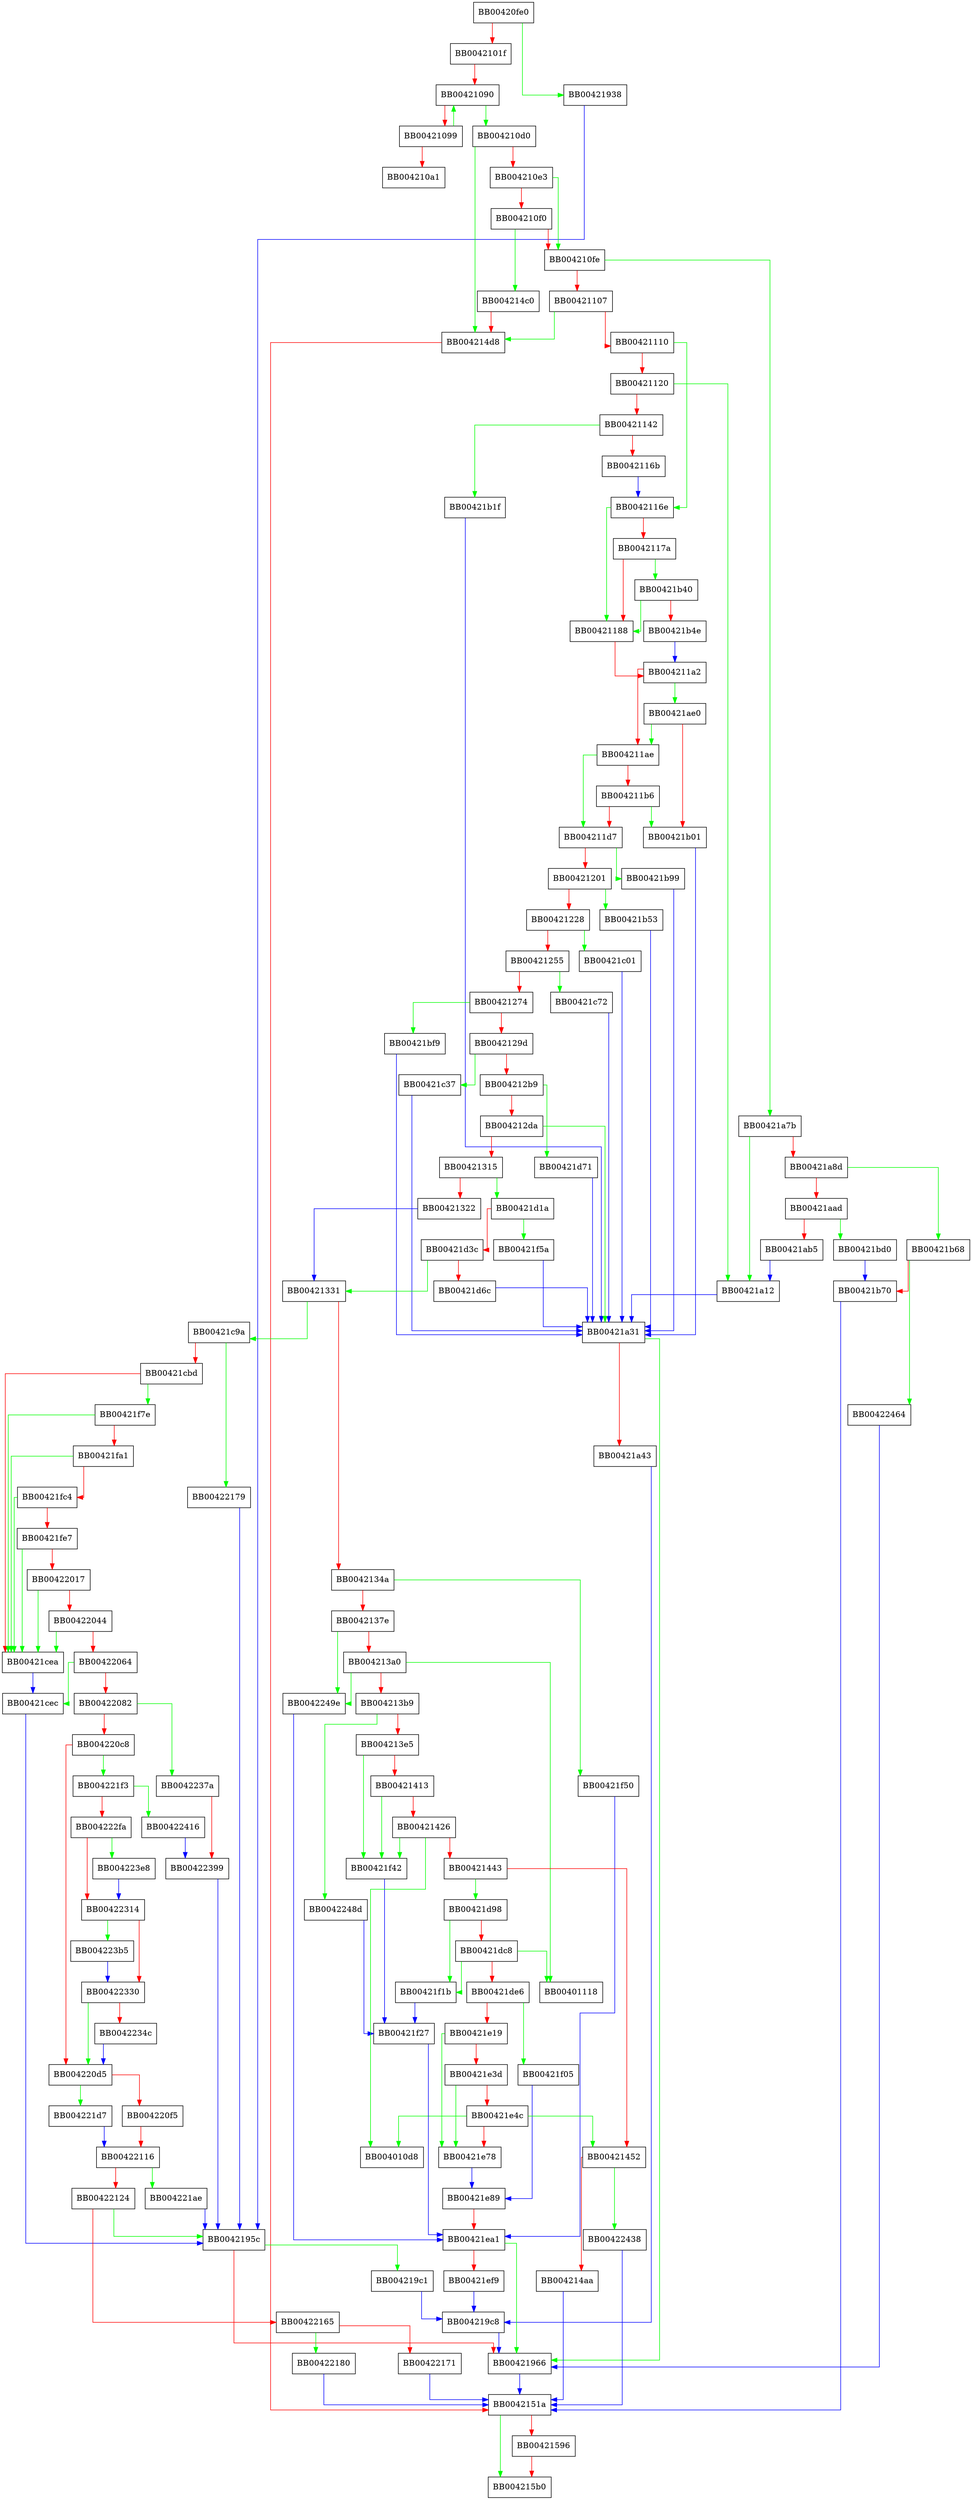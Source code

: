 digraph fipsinstall_main {
  node [shape="box"];
  graph [splines=ortho];
  BB00420fe0 -> BB00421938 [color="green"];
  BB00420fe0 -> BB0042101f [color="red"];
  BB0042101f -> BB00421090 [color="red"];
  BB00421090 -> BB004210d0 [color="green"];
  BB00421090 -> BB00421099 [color="red"];
  BB00421099 -> BB00421090 [color="green"];
  BB00421099 -> BB004210a1 [color="red"];
  BB004210d0 -> BB004214d8 [color="green"];
  BB004210d0 -> BB004210e3 [color="red"];
  BB004210e3 -> BB004210fe [color="green"];
  BB004210e3 -> BB004210f0 [color="red"];
  BB004210f0 -> BB004214c0 [color="green"];
  BB004210f0 -> BB004210fe [color="red"];
  BB004210fe -> BB00421a7b [color="green"];
  BB004210fe -> BB00421107 [color="red"];
  BB00421107 -> BB004214d8 [color="green"];
  BB00421107 -> BB00421110 [color="red"];
  BB00421110 -> BB0042116e [color="green"];
  BB00421110 -> BB00421120 [color="red"];
  BB00421120 -> BB00421a12 [color="green"];
  BB00421120 -> BB00421142 [color="red"];
  BB00421142 -> BB00421b1f [color="green"];
  BB00421142 -> BB0042116b [color="red"];
  BB0042116b -> BB0042116e [color="blue"];
  BB0042116e -> BB00421188 [color="green"];
  BB0042116e -> BB0042117a [color="red"];
  BB0042117a -> BB00421b40 [color="green"];
  BB0042117a -> BB00421188 [color="red"];
  BB00421188 -> BB004211a2 [color="red"];
  BB004211a2 -> BB00421ae0 [color="green"];
  BB004211a2 -> BB004211ae [color="red"];
  BB004211ae -> BB004211d7 [color="green"];
  BB004211ae -> BB004211b6 [color="red"];
  BB004211b6 -> BB00421b01 [color="green"];
  BB004211b6 -> BB004211d7 [color="red"];
  BB004211d7 -> BB00421b99 [color="green"];
  BB004211d7 -> BB00421201 [color="red"];
  BB00421201 -> BB00421b53 [color="green"];
  BB00421201 -> BB00421228 [color="red"];
  BB00421228 -> BB00421c01 [color="green"];
  BB00421228 -> BB00421255 [color="red"];
  BB00421255 -> BB00421c72 [color="green"];
  BB00421255 -> BB00421274 [color="red"];
  BB00421274 -> BB00421bf9 [color="green"];
  BB00421274 -> BB0042129d [color="red"];
  BB0042129d -> BB00421c37 [color="green"];
  BB0042129d -> BB004212b9 [color="red"];
  BB004212b9 -> BB00421d71 [color="green"];
  BB004212b9 -> BB004212da [color="red"];
  BB004212da -> BB00421a31 [color="green"];
  BB004212da -> BB00421315 [color="red"];
  BB00421315 -> BB00421d1a [color="green"];
  BB00421315 -> BB00421322 [color="red"];
  BB00421322 -> BB00421331 [color="blue"];
  BB00421331 -> BB00421c9a [color="green"];
  BB00421331 -> BB0042134a [color="red"];
  BB0042134a -> BB00421f50 [color="green"];
  BB0042134a -> BB0042137e [color="red"];
  BB0042137e -> BB0042249e [color="green"];
  BB0042137e -> BB004213a0 [color="red"];
  BB004213a0 -> BB00401118 [color="green"];
  BB004213a0 -> BB0042249e [color="green"];
  BB004213a0 -> BB004213b9 [color="red"];
  BB004213b9 -> BB0042248d [color="green"];
  BB004213b9 -> BB004213e5 [color="red"];
  BB004213e5 -> BB00421f42 [color="green"];
  BB004213e5 -> BB00421413 [color="red"];
  BB00421413 -> BB00421f42 [color="green"];
  BB00421413 -> BB00421426 [color="red"];
  BB00421426 -> BB004010d8 [color="green"];
  BB00421426 -> BB00421f42 [color="green"];
  BB00421426 -> BB00421443 [color="red"];
  BB00421443 -> BB00421d98 [color="green"];
  BB00421443 -> BB00421452 [color="red"];
  BB00421452 -> BB00422438 [color="green"];
  BB00421452 -> BB004214aa [color="red"];
  BB004214aa -> BB0042151a [color="blue"];
  BB004214c0 -> BB004214d8 [color="red"];
  BB004214d8 -> BB0042151a [color="red"];
  BB0042151a -> BB004215b0 [color="green"];
  BB0042151a -> BB00421596 [color="red"];
  BB00421596 -> BB004215b0 [color="red"];
  BB00421938 -> BB0042195c [color="blue"];
  BB0042195c -> BB004219c1 [color="green"];
  BB0042195c -> BB00421966 [color="red"];
  BB00421966 -> BB0042151a [color="blue"];
  BB004219c1 -> BB004219c8 [color="blue"];
  BB004219c8 -> BB00421966 [color="blue"];
  BB00421a12 -> BB00421a31 [color="blue"];
  BB00421a31 -> BB00421966 [color="green"];
  BB00421a31 -> BB00421a43 [color="red"];
  BB00421a43 -> BB004219c8 [color="blue"];
  BB00421a7b -> BB00421a12 [color="green"];
  BB00421a7b -> BB00421a8d [color="red"];
  BB00421a8d -> BB00421b68 [color="green"];
  BB00421a8d -> BB00421aad [color="red"];
  BB00421aad -> BB00421bd0 [color="green"];
  BB00421aad -> BB00421ab5 [color="red"];
  BB00421ab5 -> BB00421a12 [color="blue"];
  BB00421ae0 -> BB004211ae [color="green"];
  BB00421ae0 -> BB00421b01 [color="red"];
  BB00421b01 -> BB00421a31 [color="blue"];
  BB00421b1f -> BB00421a31 [color="blue"];
  BB00421b40 -> BB00421188 [color="green"];
  BB00421b40 -> BB00421b4e [color="red"];
  BB00421b4e -> BB004211a2 [color="blue"];
  BB00421b53 -> BB00421a31 [color="blue"];
  BB00421b68 -> BB00422464 [color="green"];
  BB00421b68 -> BB00421b70 [color="red"];
  BB00421b70 -> BB0042151a [color="blue"];
  BB00421b99 -> BB00421a31 [color="blue"];
  BB00421bd0 -> BB00421b70 [color="blue"];
  BB00421bf9 -> BB00421a31 [color="blue"];
  BB00421c01 -> BB00421a31 [color="blue"];
  BB00421c37 -> BB00421a31 [color="blue"];
  BB00421c72 -> BB00421a31 [color="blue"];
  BB00421c9a -> BB00422179 [color="green"];
  BB00421c9a -> BB00421cbd [color="red"];
  BB00421cbd -> BB00421f7e [color="green"];
  BB00421cbd -> BB00421cea [color="red"];
  BB00421cea -> BB00421cec [color="blue"];
  BB00421cec -> BB0042195c [color="blue"];
  BB00421d1a -> BB00421f5a [color="green"];
  BB00421d1a -> BB00421d3c [color="red"];
  BB00421d3c -> BB00421331 [color="green"];
  BB00421d3c -> BB00421d6c [color="red"];
  BB00421d6c -> BB00421a31 [color="blue"];
  BB00421d71 -> BB00421a31 [color="blue"];
  BB00421d98 -> BB00421f1b [color="green"];
  BB00421d98 -> BB00421dc8 [color="red"];
  BB00421dc8 -> BB00401118 [color="green"];
  BB00421dc8 -> BB00421f1b [color="green"];
  BB00421dc8 -> BB00421de6 [color="red"];
  BB00421de6 -> BB00421f05 [color="green"];
  BB00421de6 -> BB00421e19 [color="red"];
  BB00421e19 -> BB00421e78 [color="green"];
  BB00421e19 -> BB00421e3d [color="red"];
  BB00421e3d -> BB00421e78 [color="green"];
  BB00421e3d -> BB00421e4c [color="red"];
  BB00421e4c -> BB004010d8 [color="green"];
  BB00421e4c -> BB00421452 [color="green"];
  BB00421e4c -> BB00421e78 [color="red"];
  BB00421e78 -> BB00421e89 [color="blue"];
  BB00421e89 -> BB00421ea1 [color="red"];
  BB00421ea1 -> BB00421966 [color="green"];
  BB00421ea1 -> BB00421ef9 [color="red"];
  BB00421ef9 -> BB004219c8 [color="blue"];
  BB00421f05 -> BB00421e89 [color="blue"];
  BB00421f1b -> BB00421f27 [color="blue"];
  BB00421f27 -> BB00421ea1 [color="blue"];
  BB00421f42 -> BB00421f27 [color="blue"];
  BB00421f50 -> BB00421ea1 [color="blue"];
  BB00421f5a -> BB00421a31 [color="blue"];
  BB00421f7e -> BB00421cea [color="green"];
  BB00421f7e -> BB00421fa1 [color="red"];
  BB00421fa1 -> BB00421cea [color="green"];
  BB00421fa1 -> BB00421fc4 [color="red"];
  BB00421fc4 -> BB00421cea [color="green"];
  BB00421fc4 -> BB00421fe7 [color="red"];
  BB00421fe7 -> BB00421cea [color="green"];
  BB00421fe7 -> BB00422017 [color="red"];
  BB00422017 -> BB00421cea [color="green"];
  BB00422017 -> BB00422044 [color="red"];
  BB00422044 -> BB00421cea [color="green"];
  BB00422044 -> BB00422064 [color="red"];
  BB00422064 -> BB00421cec [color="green"];
  BB00422064 -> BB00422082 [color="red"];
  BB00422082 -> BB0042237a [color="green"];
  BB00422082 -> BB004220c8 [color="red"];
  BB004220c8 -> BB004221f3 [color="green"];
  BB004220c8 -> BB004220d5 [color="red"];
  BB004220d5 -> BB004221d7 [color="green"];
  BB004220d5 -> BB004220f5 [color="red"];
  BB004220f5 -> BB00422116 [color="red"];
  BB00422116 -> BB004221ae [color="green"];
  BB00422116 -> BB00422124 [color="red"];
  BB00422124 -> BB0042195c [color="green"];
  BB00422124 -> BB00422165 [color="red"];
  BB00422165 -> BB00422180 [color="green"];
  BB00422165 -> BB00422171 [color="red"];
  BB00422171 -> BB0042151a [color="blue"];
  BB00422179 -> BB0042195c [color="blue"];
  BB00422180 -> BB0042151a [color="blue"];
  BB004221ae -> BB0042195c [color="blue"];
  BB004221d7 -> BB00422116 [color="blue"];
  BB004221f3 -> BB00422416 [color="green"];
  BB004221f3 -> BB004222fa [color="red"];
  BB004222fa -> BB004223e8 [color="green"];
  BB004222fa -> BB00422314 [color="red"];
  BB00422314 -> BB004223b5 [color="green"];
  BB00422314 -> BB00422330 [color="red"];
  BB00422330 -> BB004220d5 [color="green"];
  BB00422330 -> BB0042234c [color="red"];
  BB0042234c -> BB004220d5 [color="blue"];
  BB0042237a -> BB00422399 [color="red"];
  BB00422399 -> BB0042195c [color="blue"];
  BB004223b5 -> BB00422330 [color="blue"];
  BB004223e8 -> BB00422314 [color="blue"];
  BB00422416 -> BB00422399 [color="blue"];
  BB00422438 -> BB0042151a [color="blue"];
  BB00422464 -> BB00421966 [color="blue"];
  BB0042248d -> BB00421f27 [color="blue"];
  BB0042249e -> BB00421ea1 [color="blue"];
}